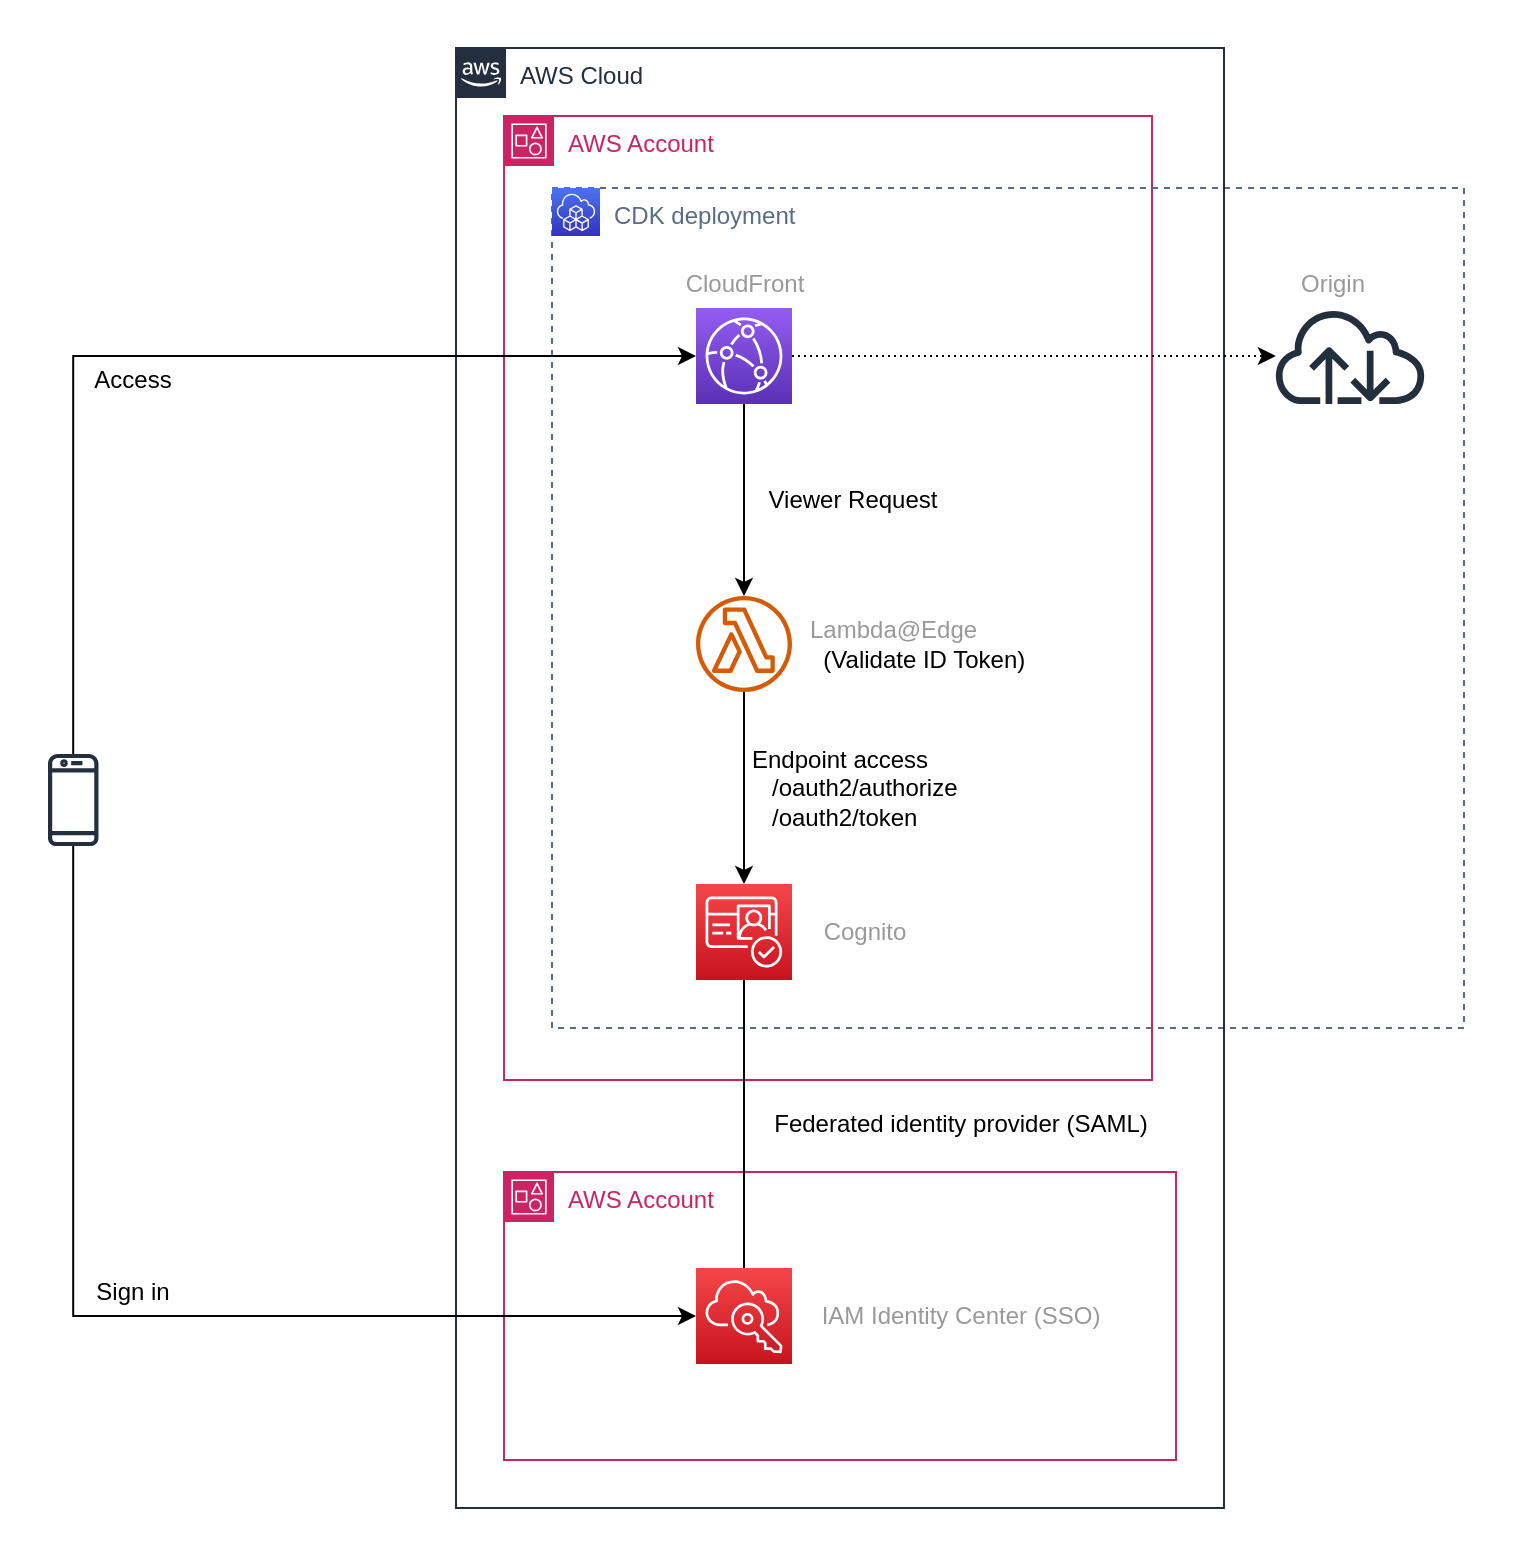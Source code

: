 <mxfile version="20.2.3" type="device"><diagram id="OcJZJXS4CBYJdSng2L8u" name="ページ1"><mxGraphModel dx="1305" dy="1094" grid="1" gridSize="12" guides="1" tooltips="1" connect="1" arrows="1" fold="1" page="1" pageScale="1" pageWidth="1169" pageHeight="827" math="0" shadow="0"><root><mxCell id="0"/><mxCell id="1" parent="0"/><mxCell id="fNIpopecNtXulmiIgP1H-48" value="" style="rounded=0;whiteSpace=wrap;html=1;fontColor=#999999;strokeColor=none;" vertex="1" parent="1"><mxGeometry x="84" y="12" width="756" height="780" as="geometry"/></mxCell><mxCell id="fNIpopecNtXulmiIgP1H-7" value="AWS Account" style="points=[[0,0],[0.25,0],[0.5,0],[0.75,0],[1,0],[1,0.25],[1,0.5],[1,0.75],[1,1],[0.75,1],[0.5,1],[0.25,1],[0,1],[0,0.75],[0,0.5],[0,0.25]];outlineConnect=0;gradientColor=none;html=1;whiteSpace=wrap;fontSize=12;fontStyle=0;container=1;pointerEvents=0;collapsible=0;recursiveResize=0;shape=mxgraph.aws4.group;grIcon=mxgraph.aws4.group_account;strokeColor=#CD2264;fillColor=none;verticalAlign=top;align=left;spacingLeft=30;fontColor=#CD2264;dashed=0;" vertex="1" parent="1"><mxGeometry x="336" y="70" width="324" height="482" as="geometry"/></mxCell><mxCell id="fNIpopecNtXulmiIgP1H-8" value="CDK deployment" style="fillColor=none;strokeColor=#5A6C86;dashed=1;verticalAlign=top;fontStyle=0;fontColor=#5A6C86;align=left;spacingLeft=29;" vertex="1" parent="fNIpopecNtXulmiIgP1H-7"><mxGeometry x="24" y="36" width="456" height="420" as="geometry"/></mxCell><mxCell id="fNIpopecNtXulmiIgP1H-25" value="" style="edgeStyle=orthogonalEdgeStyle;rounded=0;orthogonalLoop=1;jettySize=auto;html=1;endArrow=classic;endFill=1;" edge="1" parent="fNIpopecNtXulmiIgP1H-7" source="fNIpopecNtXulmiIgP1H-3" target="fNIpopecNtXulmiIgP1H-4"><mxGeometry relative="1" as="geometry"/></mxCell><mxCell id="fNIpopecNtXulmiIgP1H-3" value="" style="sketch=0;outlineConnect=0;fontColor=#232F3E;gradientColor=none;fillColor=#D45B07;strokeColor=none;dashed=0;verticalLabelPosition=bottom;verticalAlign=top;align=center;html=1;fontSize=12;fontStyle=0;aspect=fixed;pointerEvents=1;shape=mxgraph.aws4.lambda_function;" vertex="1" parent="fNIpopecNtXulmiIgP1H-7"><mxGeometry x="96" y="240" width="48" height="48" as="geometry"/></mxCell><mxCell id="fNIpopecNtXulmiIgP1H-4" value="" style="sketch=0;points=[[0,0,0],[0.25,0,0],[0.5,0,0],[0.75,0,0],[1,0,0],[0,1,0],[0.25,1,0],[0.5,1,0],[0.75,1,0],[1,1,0],[0,0.25,0],[0,0.5,0],[0,0.75,0],[1,0.25,0],[1,0.5,0],[1,0.75,0]];outlineConnect=0;fontColor=#232F3E;gradientColor=#F54749;gradientDirection=north;fillColor=#C7131F;strokeColor=#ffffff;dashed=0;verticalLabelPosition=bottom;verticalAlign=top;align=center;html=1;fontSize=12;fontStyle=0;aspect=fixed;shape=mxgraph.aws4.resourceIcon;resIcon=mxgraph.aws4.cognito;" vertex="1" parent="fNIpopecNtXulmiIgP1H-7"><mxGeometry x="96" y="384" width="48" height="48" as="geometry"/></mxCell><mxCell id="fNIpopecNtXulmiIgP1H-6" value="" style="sketch=0;points=[[0,0,0],[0.25,0,0],[0.5,0,0],[0.75,0,0],[1,0,0],[0,1,0],[0.25,1,0],[0.5,1,0],[0.75,1,0],[1,1,0],[0,0.25,0],[0,0.5,0],[0,0.75,0],[1,0.25,0],[1,0.5,0],[1,0.75,0]];outlineConnect=0;fontColor=#232F3E;gradientColor=#4D72F3;gradientDirection=north;fillColor=#3334B9;strokeColor=#ffffff;dashed=0;verticalLabelPosition=bottom;verticalAlign=top;align=center;html=1;fontSize=12;fontStyle=0;aspect=fixed;shape=mxgraph.aws4.resourceIcon;resIcon=mxgraph.aws4.cloud_development_kit;" vertex="1" parent="fNIpopecNtXulmiIgP1H-7"><mxGeometry x="24" y="36" width="24" height="24" as="geometry"/></mxCell><mxCell id="fNIpopecNtXulmiIgP1H-24" value="" style="edgeStyle=orthogonalEdgeStyle;rounded=0;orthogonalLoop=1;jettySize=auto;html=1;endArrow=classic;endFill=1;" edge="1" parent="fNIpopecNtXulmiIgP1H-7" source="fNIpopecNtXulmiIgP1H-2" target="fNIpopecNtXulmiIgP1H-3"><mxGeometry relative="1" as="geometry"/></mxCell><mxCell id="fNIpopecNtXulmiIgP1H-2" value="" style="sketch=0;points=[[0,0,0],[0.25,0,0],[0.5,0,0],[0.75,0,0],[1,0,0],[0,1,0],[0.25,1,0],[0.5,1,0],[0.75,1,0],[1,1,0],[0,0.25,0],[0,0.5,0],[0,0.75,0],[1,0.25,0],[1,0.5,0],[1,0.75,0]];outlineConnect=0;fontColor=#232F3E;gradientColor=#945DF2;gradientDirection=north;fillColor=#5A30B5;strokeColor=#ffffff;dashed=0;verticalLabelPosition=bottom;verticalAlign=top;align=center;html=1;fontSize=12;fontStyle=0;aspect=fixed;shape=mxgraph.aws4.resourceIcon;resIcon=mxgraph.aws4.cloudfront;" vertex="1" parent="fNIpopecNtXulmiIgP1H-7"><mxGeometry x="96" y="96" width="48" height="48" as="geometry"/></mxCell><mxCell id="fNIpopecNtXulmiIgP1H-27" value="Viewer Request" style="text;html=1;resizable=0;autosize=1;align=center;verticalAlign=middle;points=[];fillColor=none;strokeColor=none;rounded=0;" vertex="1" parent="fNIpopecNtXulmiIgP1H-7"><mxGeometry x="120" y="180" width="108" height="24" as="geometry"/></mxCell><mxCell id="fNIpopecNtXulmiIgP1H-28" value="CloudFront" style="text;html=1;resizable=0;autosize=1;align=center;verticalAlign=middle;points=[];fillColor=none;strokeColor=none;rounded=0;fontColor=#999999;" vertex="1" parent="fNIpopecNtXulmiIgP1H-7"><mxGeometry x="78" y="72" width="84" height="24" as="geometry"/></mxCell><mxCell id="fNIpopecNtXulmiIgP1H-31" value="Cognito" style="text;html=1;resizable=0;autosize=1;align=center;verticalAlign=middle;points=[];fillColor=none;strokeColor=none;rounded=0;fontColor=#999999;" vertex="1" parent="fNIpopecNtXulmiIgP1H-7"><mxGeometry x="144" y="396" width="72" height="24" as="geometry"/></mxCell><mxCell id="fNIpopecNtXulmiIgP1H-35" value="Endpoint access&lt;br&gt;&lt;div style=&quot;&quot;&gt;&lt;span style=&quot;background-color: initial;&quot;&gt;&amp;nbsp; &amp;nbsp;/oauth2/authorize&lt;/span&gt;&lt;/div&gt;&amp;nbsp; &amp;nbsp;/oauth2/token" style="text;html=1;resizable=0;autosize=1;align=left;verticalAlign=middle;points=[];fillColor=none;strokeColor=none;rounded=0;" vertex="1" parent="fNIpopecNtXulmiIgP1H-7"><mxGeometry x="122" y="305.5" width="132" height="60" as="geometry"/></mxCell><mxCell id="fNIpopecNtXulmiIgP1H-43" value="AWS Cloud" style="points=[[0,0],[0.25,0],[0.5,0],[0.75,0],[1,0],[1,0.25],[1,0.5],[1,0.75],[1,1],[0.75,1],[0.5,1],[0.25,1],[0,1],[0,0.75],[0,0.5],[0,0.25]];outlineConnect=0;gradientColor=none;html=1;whiteSpace=wrap;fontSize=12;fontStyle=0;container=1;pointerEvents=0;collapsible=0;recursiveResize=0;shape=mxgraph.aws4.group;grIcon=mxgraph.aws4.group_aws_cloud_alt;strokeColor=#232F3E;fillColor=none;verticalAlign=top;align=left;spacingLeft=30;fontColor=#232F3E;dashed=0;" vertex="1" parent="fNIpopecNtXulmiIgP1H-7"><mxGeometry x="-24" y="-34" width="384" height="730" as="geometry"/></mxCell><mxCell id="fNIpopecNtXulmiIgP1H-29" value="Lambda@Edge&lt;br&gt;&lt;font color=&quot;#000000&quot;&gt;&amp;nbsp; (Validate ID Token)&lt;/font&gt;" style="text;html=1;resizable=0;autosize=1;align=left;verticalAlign=middle;points=[];fillColor=none;strokeColor=none;rounded=0;fontColor=#999999;" vertex="1" parent="fNIpopecNtXulmiIgP1H-43"><mxGeometry x="175" y="274" width="132" height="48" as="geometry"/></mxCell><mxCell id="fNIpopecNtXulmiIgP1H-37" value="" style="sketch=0;outlineConnect=0;fontColor=#232F3E;gradientColor=none;fillColor=#232F3D;strokeColor=none;dashed=0;verticalLabelPosition=bottom;verticalAlign=top;align=center;html=1;fontSize=12;fontStyle=0;aspect=fixed;pointerEvents=1;shape=mxgraph.aws4.internet;" vertex="1" parent="fNIpopecNtXulmiIgP1H-7"><mxGeometry x="384" y="96" width="78" height="48" as="geometry"/></mxCell><mxCell id="fNIpopecNtXulmiIgP1H-40" style="edgeStyle=orthogonalEdgeStyle;rounded=0;orthogonalLoop=1;jettySize=auto;html=1;fontColor=#999999;endArrow=classic;endFill=1;dashed=1;dashPattern=1 2;" edge="1" parent="fNIpopecNtXulmiIgP1H-7" source="fNIpopecNtXulmiIgP1H-2" target="fNIpopecNtXulmiIgP1H-37"><mxGeometry relative="1" as="geometry"/></mxCell><mxCell id="fNIpopecNtXulmiIgP1H-38" value="Origin" style="text;html=1;resizable=0;autosize=1;align=center;verticalAlign=middle;points=[];fillColor=none;strokeColor=none;rounded=0;fontColor=#999999;" vertex="1" parent="fNIpopecNtXulmiIgP1H-7"><mxGeometry x="384" y="72" width="60" height="24" as="geometry"/></mxCell><mxCell id="fNIpopecNtXulmiIgP1H-23" style="edgeStyle=orthogonalEdgeStyle;rounded=0;orthogonalLoop=1;jettySize=auto;html=1;entryX=0;entryY=0.5;entryDx=0;entryDy=0;entryPerimeter=0;" edge="1" parent="1" source="fNIpopecNtXulmiIgP1H-1" target="fNIpopecNtXulmiIgP1H-2"><mxGeometry relative="1" as="geometry"><Array as="points"><mxPoint x="121" y="190"/></Array></mxGeometry></mxCell><mxCell id="fNIpopecNtXulmiIgP1H-1" value="" style="sketch=0;outlineConnect=0;fontColor=#232F3E;gradientColor=none;fillColor=#232F3D;strokeColor=none;dashed=0;verticalLabelPosition=bottom;verticalAlign=top;align=center;html=1;fontSize=12;fontStyle=0;aspect=fixed;pointerEvents=1;shape=mxgraph.aws4.mobile_client;" vertex="1" parent="1"><mxGeometry x="108" y="388" width="25.24" height="48" as="geometry"/></mxCell><mxCell id="fNIpopecNtXulmiIgP1H-22" value="AWS Account" style="points=[[0,0],[0.25,0],[0.5,0],[0.75,0],[1,0],[1,0.25],[1,0.5],[1,0.75],[1,1],[0.75,1],[0.5,1],[0.25,1],[0,1],[0,0.75],[0,0.5],[0,0.25]];outlineConnect=0;gradientColor=none;html=1;whiteSpace=wrap;fontSize=12;fontStyle=0;container=1;pointerEvents=0;collapsible=0;recursiveResize=0;shape=mxgraph.aws4.group;grIcon=mxgraph.aws4.group_account;strokeColor=#CD2264;fillColor=none;verticalAlign=top;align=left;spacingLeft=30;fontColor=#CD2264;dashed=0;" vertex="1" parent="1"><mxGeometry x="336" y="598" width="336" height="144" as="geometry"/></mxCell><mxCell id="fNIpopecNtXulmiIgP1H-5" value="" style="sketch=0;points=[[0,0,0],[0.25,0,0],[0.5,0,0],[0.75,0,0],[1,0,0],[0,1,0],[0.25,1,0],[0.5,1,0],[0.75,1,0],[1,1,0],[0,0.25,0],[0,0.5,0],[0,0.75,0],[1,0.25,0],[1,0.5,0],[1,0.75,0]];outlineConnect=0;fontColor=#232F3E;gradientColor=#F54749;gradientDirection=north;fillColor=#C7131F;strokeColor=#ffffff;dashed=0;verticalLabelPosition=bottom;verticalAlign=top;align=center;html=1;fontSize=12;fontStyle=0;aspect=fixed;shape=mxgraph.aws4.resourceIcon;resIcon=mxgraph.aws4.single_sign_on;" vertex="1" parent="fNIpopecNtXulmiIgP1H-22"><mxGeometry x="96" y="48" width="48" height="48" as="geometry"/></mxCell><mxCell id="fNIpopecNtXulmiIgP1H-32" value="IAM Identity Center (SSO)" style="text;html=1;resizable=0;autosize=1;align=center;verticalAlign=middle;points=[];fillColor=none;strokeColor=none;rounded=0;fontColor=#999999;" vertex="1" parent="fNIpopecNtXulmiIgP1H-22"><mxGeometry x="144" y="60" width="168" height="24" as="geometry"/></mxCell><mxCell id="fNIpopecNtXulmiIgP1H-26" style="edgeStyle=orthogonalEdgeStyle;rounded=0;orthogonalLoop=1;jettySize=auto;html=1;entryX=0.5;entryY=0;entryDx=0;entryDy=0;entryPerimeter=0;endArrow=none;endFill=0;" edge="1" parent="1" source="fNIpopecNtXulmiIgP1H-4" target="fNIpopecNtXulmiIgP1H-5"><mxGeometry relative="1" as="geometry"/></mxCell><mxCell id="fNIpopecNtXulmiIgP1H-30" style="edgeStyle=orthogonalEdgeStyle;rounded=0;orthogonalLoop=1;jettySize=auto;html=1;entryX=0;entryY=0.5;entryDx=0;entryDy=0;entryPerimeter=0;" edge="1" parent="1" source="fNIpopecNtXulmiIgP1H-1" target="fNIpopecNtXulmiIgP1H-5"><mxGeometry relative="1" as="geometry"><mxPoint x="36" y="478" as="sourcePoint"/><mxPoint x="444" y="202" as="targetPoint"/><Array as="points"><mxPoint x="121" y="670"/></Array></mxGeometry></mxCell><mxCell id="fNIpopecNtXulmiIgP1H-33" value="Federated identity provider (SAML)" style="text;html=1;resizable=0;autosize=1;align=center;verticalAlign=middle;points=[];fillColor=none;strokeColor=none;rounded=0;" vertex="1" parent="1"><mxGeometry x="456" y="562" width="216" height="24" as="geometry"/></mxCell><mxCell id="fNIpopecNtXulmiIgP1H-34" value="Sign in" style="text;html=1;resizable=0;autosize=1;align=center;verticalAlign=middle;points=[];fillColor=none;strokeColor=none;rounded=0;" vertex="1" parent="1"><mxGeometry x="120" y="646" width="60" height="24" as="geometry"/></mxCell><mxCell id="fNIpopecNtXulmiIgP1H-42" value="Access" style="text;html=1;resizable=0;autosize=1;align=center;verticalAlign=middle;points=[];fillColor=none;strokeColor=none;rounded=0;" vertex="1" parent="1"><mxGeometry x="120" y="190" width="60" height="24" as="geometry"/></mxCell></root></mxGraphModel></diagram></mxfile>
